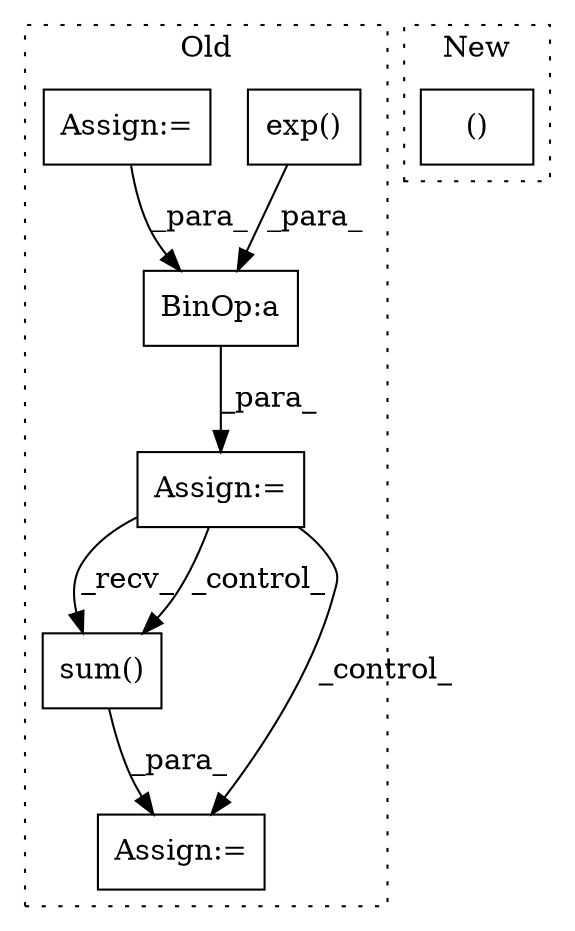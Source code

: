 digraph G {
subgraph cluster0 {
1 [label="exp()" a="75" s="1760" l="18" shape="box"];
3 [label="Assign:=" a="68" s="2043" l="3" shape="box"];
4 [label="BinOp:a" a="82" s="1757" l="3" shape="box"];
5 [label="Assign:=" a="68" s="1682" l="3" shape="box"];
6 [label="sum()" a="75" s="2142" l="20" shape="box"];
7 [label="Assign:=" a="68" s="2139" l="3" shape="box"];
label = "Old";
style="dotted";
}
subgraph cluster1 {
2 [label="()" a="54" s="1966" l="21" shape="box"];
label = "New";
style="dotted";
}
1 -> 4 [label="_para_"];
3 -> 7 [label="_control_"];
3 -> 6 [label="_recv_"];
3 -> 6 [label="_control_"];
4 -> 3 [label="_para_"];
5 -> 4 [label="_para_"];
6 -> 7 [label="_para_"];
}